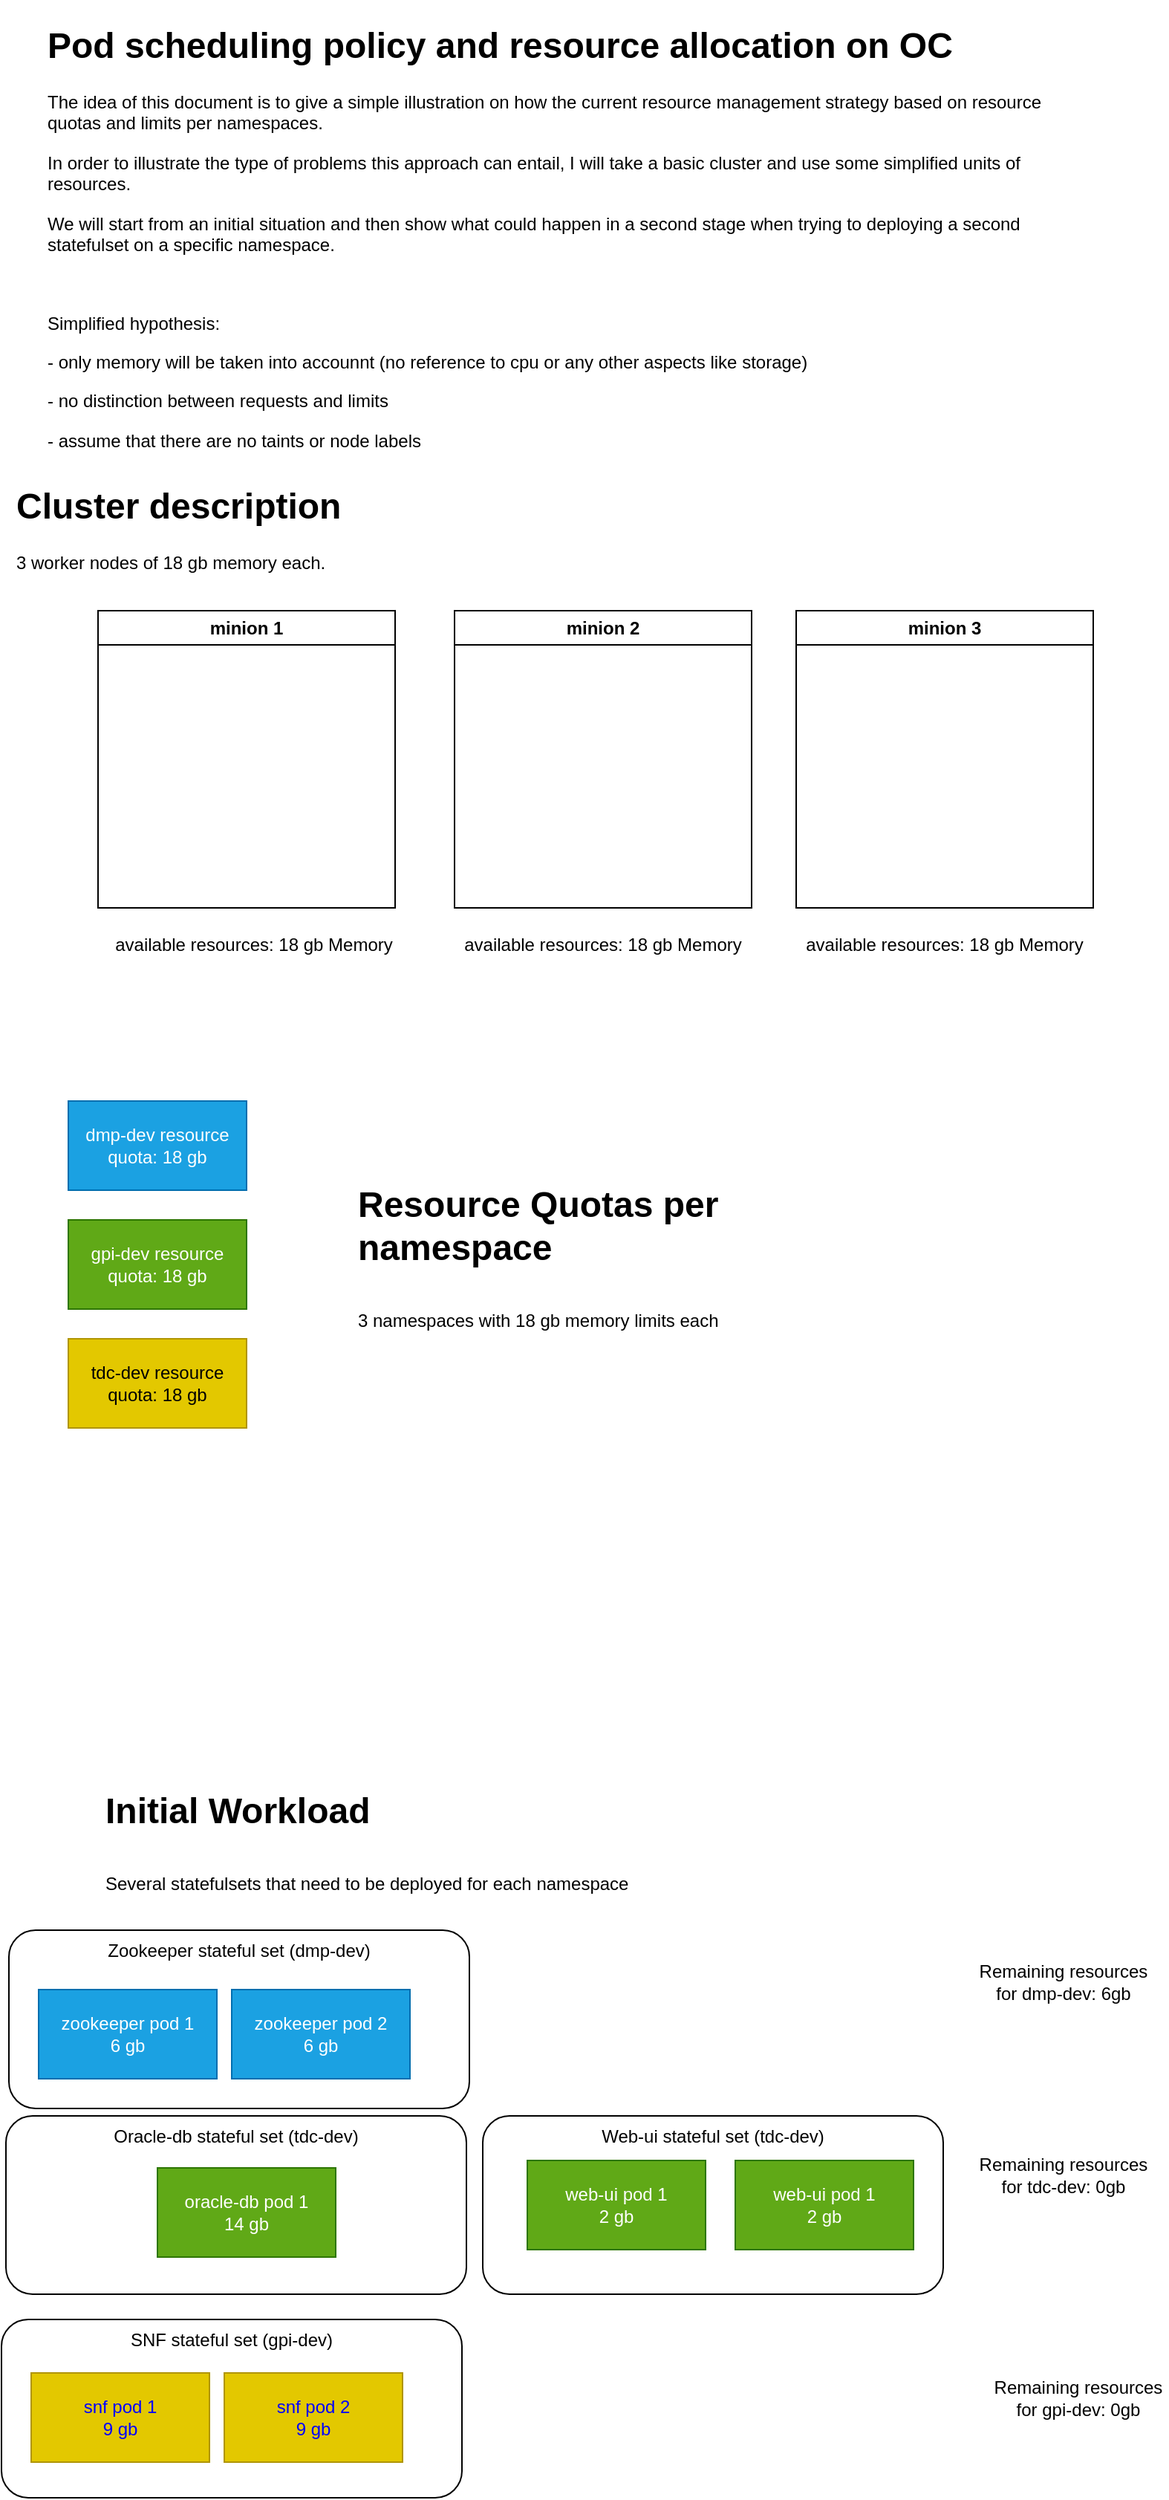 <mxfile version="21.4.0" type="github" pages="4">
  <diagram name="Page-1" id="UMGvQnXuwSlmLZYAjQJy">
    <mxGraphModel dx="1194" dy="600" grid="1" gridSize="10" guides="1" tooltips="1" connect="1" arrows="1" fold="1" page="1" pageScale="1" pageWidth="827" pageHeight="1169" math="0" shadow="0">
      <root>
        <mxCell id="0" />
        <mxCell id="1" parent="0" />
        <mxCell id="2bjBSCAmk6lOA1KvFB3E-25" value="SNF stateful set (gpi-dev)" style="rounded=1;whiteSpace=wrap;html=1;horizontal=1;verticalAlign=top;" vertex="1" parent="1">
          <mxGeometry x="25" y="1570" width="310" height="120" as="geometry" />
        </mxCell>
        <mxCell id="2bjBSCAmk6lOA1KvFB3E-23" value="Web-ui stateful set (tdc-dev)" style="rounded=1;whiteSpace=wrap;html=1;horizontal=1;verticalAlign=top;" vertex="1" parent="1">
          <mxGeometry x="349" y="1433" width="310" height="120" as="geometry" />
        </mxCell>
        <mxCell id="2bjBSCAmk6lOA1KvFB3E-22" value="Oracle-db stateful set (tdc-dev)" style="rounded=1;whiteSpace=wrap;html=1;horizontal=1;verticalAlign=top;" vertex="1" parent="1">
          <mxGeometry x="28" y="1433" width="310" height="120" as="geometry" />
        </mxCell>
        <mxCell id="2bjBSCAmk6lOA1KvFB3E-21" value="Zookeeper stateful set (dmp-dev)" style="rounded=1;whiteSpace=wrap;html=1;horizontal=1;verticalAlign=top;" vertex="1" parent="1">
          <mxGeometry x="30" y="1308" width="310" height="120" as="geometry" />
        </mxCell>
        <mxCell id="2bjBSCAmk6lOA1KvFB3E-1" value="&lt;h1&gt;Pod scheduling policy and resource allocation on OC&lt;/h1&gt;&lt;p&gt;The idea of this document is to give a simple illustration on how the current resource management strategy based on resource quotas and limits per namespaces.&lt;/p&gt;&lt;p&gt;In order to illustrate the type of problems this approach can entail, I will take a basic cluster and use some simplified units of resources.&amp;nbsp;&lt;/p&gt;&lt;p&gt;We will start from an initial situation and then show what could happen in a second stage when trying to deploying a second statefulset on a specific namespace.&lt;/p&gt;&lt;p&gt;&lt;br&gt;&lt;/p&gt;&lt;p&gt;Simplified hypothesis:&lt;/p&gt;&lt;p&gt;- only memory will be taken into accounnt (no reference to cpu or any other aspects like storage)&lt;/p&gt;&lt;p&gt;- no distinction between requests and limits&lt;/p&gt;&lt;p&gt;- assume that there are no taints or node labels&lt;/p&gt;" style="text;html=1;strokeColor=none;fillColor=none;spacing=5;spacingTop=-20;whiteSpace=wrap;overflow=hidden;rounded=0;labelBorderColor=#FFFFFF;" vertex="1" parent="1">
          <mxGeometry x="50" y="19" width="690" height="330" as="geometry" />
        </mxCell>
        <mxCell id="2bjBSCAmk6lOA1KvFB3E-3" value="minion 1" style="swimlane;whiteSpace=wrap;html=1;" vertex="1" parent="1">
          <mxGeometry x="90" y="420" width="200" height="200" as="geometry" />
        </mxCell>
        <mxCell id="2bjBSCAmk6lOA1KvFB3E-4" value="minion 2" style="swimlane;whiteSpace=wrap;html=1;" vertex="1" parent="1">
          <mxGeometry x="330" y="420" width="200" height="200" as="geometry" />
        </mxCell>
        <mxCell id="2bjBSCAmk6lOA1KvFB3E-5" value="minion 3" style="swimlane;whiteSpace=wrap;html=1;" vertex="1" parent="1">
          <mxGeometry x="560" y="420" width="200" height="200" as="geometry" />
        </mxCell>
        <mxCell id="2bjBSCAmk6lOA1KvFB3E-6" value="available resources: 18 gb Memory" style="text;html=1;strokeColor=none;fillColor=none;align=center;verticalAlign=middle;whiteSpace=wrap;rounded=0;" vertex="1" parent="1">
          <mxGeometry x="90" y="630" width="210" height="30" as="geometry" />
        </mxCell>
        <mxCell id="2bjBSCAmk6lOA1KvFB3E-7" value="available resources: 18 gb Memory" style="text;html=1;strokeColor=none;fillColor=none;align=center;verticalAlign=middle;whiteSpace=wrap;rounded=0;" vertex="1" parent="1">
          <mxGeometry x="325" y="630" width="210" height="30" as="geometry" />
        </mxCell>
        <mxCell id="2bjBSCAmk6lOA1KvFB3E-8" value="available resources: 18 gb Memory" style="text;html=1;strokeColor=none;fillColor=none;align=center;verticalAlign=middle;whiteSpace=wrap;rounded=0;" vertex="1" parent="1">
          <mxGeometry x="555" y="630" width="210" height="30" as="geometry" />
        </mxCell>
        <mxCell id="2bjBSCAmk6lOA1KvFB3E-9" value="dmp-dev resource quota: 18 gb" style="rounded=0;whiteSpace=wrap;html=1;fillColor=#1ba1e2;fontColor=#ffffff;strokeColor=#006EAF;" vertex="1" parent="1">
          <mxGeometry x="70" y="750" width="120" height="60" as="geometry" />
        </mxCell>
        <mxCell id="2bjBSCAmk6lOA1KvFB3E-10" value="gpi-dev resource quota: 18 gb" style="rounded=0;whiteSpace=wrap;html=1;fillColor=#60a917;fontColor=#ffffff;strokeColor=#2D7600;" vertex="1" parent="1">
          <mxGeometry x="70" y="830" width="120" height="60" as="geometry" />
        </mxCell>
        <mxCell id="2bjBSCAmk6lOA1KvFB3E-11" value="tdc-dev resource quota: 18 gb" style="rounded=0;whiteSpace=wrap;html=1;fillColor=#e3c800;fontColor=#000000;strokeColor=#B09500;" vertex="1" parent="1">
          <mxGeometry x="70" y="910" width="120" height="60" as="geometry" />
        </mxCell>
        <mxCell id="2bjBSCAmk6lOA1KvFB3E-12" value="zookeeper pod 1&lt;br&gt;6 gb" style="rounded=0;whiteSpace=wrap;html=1;fillColor=#1ba1e2;fontColor=#FFFFFF;strokeColor=#006EAF;" vertex="1" parent="1">
          <mxGeometry x="50" y="1348" width="120" height="60" as="geometry" />
        </mxCell>
        <mxCell id="2bjBSCAmk6lOA1KvFB3E-13" value="zookeeper pod 2&lt;br&gt;6 gb" style="rounded=0;whiteSpace=wrap;html=1;fillColor=#1ba1e2;fontColor=#FFFFFF;strokeColor=#006EAF;" vertex="1" parent="1">
          <mxGeometry x="180" y="1348" width="120" height="60" as="geometry" />
        </mxCell>
        <mxCell id="2bjBSCAmk6lOA1KvFB3E-14" value="snf pod 1&lt;br&gt;9 gb" style="rounded=0;whiteSpace=wrap;html=1;fillColor=#e3c800;fontColor=#0000FF;strokeColor=#B09500;" vertex="1" parent="1">
          <mxGeometry x="45" y="1606" width="120" height="60" as="geometry" />
        </mxCell>
        <mxCell id="2bjBSCAmk6lOA1KvFB3E-15" value="snf pod 2&lt;br&gt;9 gb" style="rounded=0;whiteSpace=wrap;html=1;fillColor=#e3c800;fontColor=#0000FF;strokeColor=#B09500;" vertex="1" parent="1">
          <mxGeometry x="175" y="1606" width="120" height="60" as="geometry" />
        </mxCell>
        <mxCell id="2bjBSCAmk6lOA1KvFB3E-16" value="oracle-db pod 1&lt;br&gt;14 gb" style="rounded=0;whiteSpace=wrap;html=1;fillColor=#60a917;fontColor=#FFFFFF;strokeColor=#2D7600;" vertex="1" parent="1">
          <mxGeometry x="130" y="1468" width="120" height="60" as="geometry" />
        </mxCell>
        <mxCell id="2bjBSCAmk6lOA1KvFB3E-17" value="web-ui pod 1&lt;br&gt;2 gb" style="rounded=0;whiteSpace=wrap;html=1;fillColor=#60a917;fontColor=#FFFFFF;strokeColor=#2D7600;" vertex="1" parent="1">
          <mxGeometry x="379" y="1463" width="120" height="60" as="geometry" />
        </mxCell>
        <mxCell id="2bjBSCAmk6lOA1KvFB3E-18" value="&lt;h1&gt;Cluster description&lt;/h1&gt;&lt;p&gt;3 worker nodes of 18 gb memory each.&lt;/p&gt;" style="text;html=1;strokeColor=none;fillColor=none;spacing=5;spacingTop=-20;whiteSpace=wrap;overflow=hidden;rounded=0;" vertex="1" parent="1">
          <mxGeometry x="30" y="330" width="280" height="120" as="geometry" />
        </mxCell>
        <mxCell id="2bjBSCAmk6lOA1KvFB3E-19" value="&lt;h1&gt;&lt;span style=&quot;background-color: initial;&quot;&gt;Resource Quotas per namespace&lt;/span&gt;&lt;/h1&gt;&lt;h1&gt;&lt;span style=&quot;background-color: initial; font-size: 12px; font-weight: normal;&quot;&gt;3 namespaces with 18 gb memory limits each&lt;/span&gt;&lt;br&gt;&lt;/h1&gt;" style="text;html=1;strokeColor=none;fillColor=none;spacing=5;spacingTop=-20;whiteSpace=wrap;overflow=hidden;rounded=0;" vertex="1" parent="1">
          <mxGeometry x="260" y="800" width="360" height="120" as="geometry" />
        </mxCell>
        <mxCell id="2bjBSCAmk6lOA1KvFB3E-20" value="&lt;h1&gt;&lt;span style=&quot;background-color: initial;&quot;&gt;Initial Workload&lt;/span&gt;&lt;/h1&gt;&lt;h1&gt;&lt;span style=&quot;background-color: initial; font-size: 12px; font-weight: normal;&quot;&gt;Several statefulsets that need to be deployed for each namespace&lt;/span&gt;&lt;br&gt;&lt;/h1&gt;" style="text;html=1;strokeColor=none;fillColor=none;spacing=5;spacingTop=-20;whiteSpace=wrap;overflow=hidden;rounded=0;" vertex="1" parent="1">
          <mxGeometry x="90" y="1208" width="630" height="90" as="geometry" />
        </mxCell>
        <mxCell id="2bjBSCAmk6lOA1KvFB3E-24" value="web-ui pod 1&lt;br&gt;2 gb" style="rounded=0;whiteSpace=wrap;html=1;fillColor=#60a917;fontColor=#FFFFFF;strokeColor=#2D7600;" vertex="1" parent="1">
          <mxGeometry x="519" y="1463" width="120" height="60" as="geometry" />
        </mxCell>
        <mxCell id="2bjBSCAmk6lOA1KvFB3E-26" value="Remaining resources for dmp-dev: 6gb" style="text;html=1;strokeColor=none;fillColor=none;align=center;verticalAlign=middle;whiteSpace=wrap;rounded=0;" vertex="1" parent="1">
          <mxGeometry x="680" y="1318" width="120" height="50" as="geometry" />
        </mxCell>
        <mxCell id="2bjBSCAmk6lOA1KvFB3E-27" value="Remaining resources for tdc-dev: 0gb" style="text;html=1;strokeColor=none;fillColor=none;align=center;verticalAlign=middle;whiteSpace=wrap;rounded=0;" vertex="1" parent="1">
          <mxGeometry x="680" y="1448" width="120" height="50" as="geometry" />
        </mxCell>
        <mxCell id="2bjBSCAmk6lOA1KvFB3E-28" value="Remaining resources for gpi-dev: 0gb" style="text;html=1;strokeColor=none;fillColor=none;align=center;verticalAlign=middle;whiteSpace=wrap;rounded=0;" vertex="1" parent="1">
          <mxGeometry x="690" y="1598" width="120" height="50" as="geometry" />
        </mxCell>
      </root>
    </mxGraphModel>
  </diagram>
  <diagram name="initial schedule" id="QBkgk3wF0dbjWLkcX3Zr">
    <mxGraphModel dx="1194" dy="600" grid="1" gridSize="10" guides="1" tooltips="1" connect="1" arrows="1" fold="1" page="1" pageScale="1" pageWidth="827" pageHeight="1169" math="0" shadow="0">
      <root>
        <mxCell id="Xo1ADalxKKwnbj4WrBWZ-0" />
        <mxCell id="Xo1ADalxKKwnbj4WrBWZ-1" parent="Xo1ADalxKKwnbj4WrBWZ-0" />
        <mxCell id="Xo1ADalxKKwnbj4WrBWZ-2" value="SNF stateful set (gpi-dev)" style="rounded=1;whiteSpace=wrap;html=1;horizontal=1;verticalAlign=top;" vertex="1" parent="Xo1ADalxKKwnbj4WrBWZ-1">
          <mxGeometry x="1070" y="575" width="310" height="120" as="geometry" />
        </mxCell>
        <mxCell id="Xo1ADalxKKwnbj4WrBWZ-3" value="Web-ui stateful set (tdc-dev)" style="rounded=1;whiteSpace=wrap;html=1;horizontal=1;verticalAlign=top;" vertex="1" parent="Xo1ADalxKKwnbj4WrBWZ-1">
          <mxGeometry x="681" y="570" width="310" height="120" as="geometry" />
        </mxCell>
        <mxCell id="Xo1ADalxKKwnbj4WrBWZ-4" value="Oracle-db stateful set (tdc-dev)" style="rounded=1;whiteSpace=wrap;html=1;horizontal=1;verticalAlign=top;" vertex="1" parent="Xo1ADalxKKwnbj4WrBWZ-1">
          <mxGeometry x="360" y="570" width="310" height="120" as="geometry" />
        </mxCell>
        <mxCell id="Xo1ADalxKKwnbj4WrBWZ-5" value="Zookeeper stateful set (dmp-dev)" style="rounded=1;whiteSpace=wrap;html=1;horizontal=1;verticalAlign=top;" vertex="1" parent="Xo1ADalxKKwnbj4WrBWZ-1">
          <mxGeometry x="25" y="570" width="310" height="120" as="geometry" />
        </mxCell>
        <mxCell id="Xo1ADalxKKwnbj4WrBWZ-16" value="zookeeper pod 1&lt;br&gt;6 gb" style="rounded=0;whiteSpace=wrap;html=1;fillColor=#1ba1e2;fontColor=#FFFFFF;strokeColor=#006EAF;" vertex="1" parent="Xo1ADalxKKwnbj4WrBWZ-1">
          <mxGeometry x="45" y="610" width="120" height="60" as="geometry" />
        </mxCell>
        <mxCell id="Xo1ADalxKKwnbj4WrBWZ-17" value="zookeeper pod 2&lt;br&gt;6 gb" style="rounded=0;whiteSpace=wrap;html=1;fillColor=#1ba1e2;fontColor=#FFFFFF;strokeColor=#006EAF;" vertex="1" parent="Xo1ADalxKKwnbj4WrBWZ-1">
          <mxGeometry x="175" y="610" width="120" height="60" as="geometry" />
        </mxCell>
        <mxCell id="Xo1ADalxKKwnbj4WrBWZ-18" value="snf pod 1&lt;br&gt;9 gb" style="rounded=0;whiteSpace=wrap;html=1;fillColor=#e3c800;fontColor=#0000FF;strokeColor=#B09500;" vertex="1" parent="Xo1ADalxKKwnbj4WrBWZ-1">
          <mxGeometry x="1090" y="611" width="120" height="60" as="geometry" />
        </mxCell>
        <mxCell id="Xo1ADalxKKwnbj4WrBWZ-19" value="snf pod 2&lt;br&gt;9 gb" style="rounded=0;whiteSpace=wrap;html=1;fillColor=#e3c800;fontColor=#0000FF;strokeColor=#B09500;" vertex="1" parent="Xo1ADalxKKwnbj4WrBWZ-1">
          <mxGeometry x="1220" y="611" width="120" height="60" as="geometry" />
        </mxCell>
        <mxCell id="Xo1ADalxKKwnbj4WrBWZ-20" value="oracle-db pod 1&lt;br&gt;14 gb" style="rounded=0;whiteSpace=wrap;html=1;fillColor=#60a917;fontColor=#FFFFFF;strokeColor=#2D7600;" vertex="1" parent="Xo1ADalxKKwnbj4WrBWZ-1">
          <mxGeometry x="462" y="605" width="120" height="60" as="geometry" />
        </mxCell>
        <mxCell id="Xo1ADalxKKwnbj4WrBWZ-21" value="web-ui pod 1&lt;br&gt;2 gb" style="rounded=0;whiteSpace=wrap;html=1;fillColor=#60a917;fontColor=#FFFFFF;strokeColor=#2D7600;" vertex="1" parent="Xo1ADalxKKwnbj4WrBWZ-1">
          <mxGeometry x="711" y="600" width="120" height="60" as="geometry" />
        </mxCell>
        <mxCell id="Xo1ADalxKKwnbj4WrBWZ-24" value="&lt;h1&gt;&lt;span style=&quot;background-color: initial;&quot;&gt;Initial Scheduling&lt;/span&gt;&lt;/h1&gt;&lt;h1&gt;&lt;br&gt;&lt;/h1&gt;" style="text;html=1;strokeColor=none;fillColor=none;spacing=5;spacingTop=-20;whiteSpace=wrap;overflow=hidden;rounded=0;" vertex="1" parent="Xo1ADalxKKwnbj4WrBWZ-1">
          <mxGeometry x="67.5" y="310" width="630" height="90" as="geometry" />
        </mxCell>
        <mxCell id="Xo1ADalxKKwnbj4WrBWZ-25" value="web-ui pod 1&lt;br&gt;2 gb" style="rounded=0;whiteSpace=wrap;html=1;fillColor=#60a917;fontColor=#FFFFFF;strokeColor=#2D7600;" vertex="1" parent="Xo1ADalxKKwnbj4WrBWZ-1">
          <mxGeometry x="851" y="600" width="120" height="60" as="geometry" />
        </mxCell>
        <mxCell id="Xo1ADalxKKwnbj4WrBWZ-26" value="Remaining resources for dmp-dev: 6gb" style="text;html=1;strokeColor=none;fillColor=none;align=center;verticalAlign=middle;whiteSpace=wrap;rounded=0;" vertex="1" parent="Xo1ADalxKKwnbj4WrBWZ-1">
          <mxGeometry x="140" y="500" width="120" height="50" as="geometry" />
        </mxCell>
        <mxCell id="Xo1ADalxKKwnbj4WrBWZ-27" value="Remaining resources for tdc-dev: 0gb" style="text;html=1;strokeColor=none;fillColor=none;align=center;verticalAlign=middle;whiteSpace=wrap;rounded=0;" vertex="1" parent="Xo1ADalxKKwnbj4WrBWZ-1">
          <mxGeometry x="470" y="500" width="120" height="50" as="geometry" />
        </mxCell>
        <mxCell id="Xo1ADalxKKwnbj4WrBWZ-28" value="Remaining resources for gpi-dev: 0gb" style="text;html=1;strokeColor=none;fillColor=none;align=center;verticalAlign=middle;whiteSpace=wrap;rounded=0;" vertex="1" parent="Xo1ADalxKKwnbj4WrBWZ-1">
          <mxGeometry x="1121" y="510" width="120" height="50" as="geometry" />
        </mxCell>
        <mxCell id="Xo1ADalxKKwnbj4WrBWZ-29" value="minion 1" style="swimlane;whiteSpace=wrap;html=1;" vertex="1" parent="Xo1ADalxKKwnbj4WrBWZ-1">
          <mxGeometry x="230" y="750" width="200" height="260" as="geometry" />
        </mxCell>
        <mxCell id="I9qRb9ve18TCpbmSmMh5-0" value="oracle-db pod 1&lt;br&gt;14 gb" style="rounded=0;whiteSpace=wrap;html=1;fillColor=#60a917;fontColor=#FFFFFF;strokeColor=#2D7600;" vertex="1" parent="Xo1ADalxKKwnbj4WrBWZ-29">
          <mxGeometry x="20" y="40" width="120" height="60" as="geometry" />
        </mxCell>
        <mxCell id="Xo1ADalxKKwnbj4WrBWZ-30" value="minion 2" style="swimlane;whiteSpace=wrap;html=1;" vertex="1" parent="Xo1ADalxKKwnbj4WrBWZ-1">
          <mxGeometry x="470" y="750" width="200" height="260" as="geometry" />
        </mxCell>
        <mxCell id="I9qRb9ve18TCpbmSmMh5-1" value="zookeeper pod 1&lt;br&gt;6 gb" style="rounded=0;whiteSpace=wrap;html=1;fillColor=#1ba1e2;fontColor=#FFFFFF;strokeColor=#006EAF;" vertex="1" parent="Xo1ADalxKKwnbj4WrBWZ-30">
          <mxGeometry x="30" y="40" width="120" height="60" as="geometry" />
        </mxCell>
        <mxCell id="I9qRb9ve18TCpbmSmMh5-2" value="web-ui pod 1&lt;br&gt;2 gb" style="rounded=0;whiteSpace=wrap;html=1;fillColor=#60a917;fontColor=#FFFFFF;strokeColor=#2D7600;" vertex="1" parent="Xo1ADalxKKwnbj4WrBWZ-30">
          <mxGeometry x="30" y="110" width="120" height="60" as="geometry" />
        </mxCell>
        <mxCell id="I9qRb9ve18TCpbmSmMh5-3" value="snf pod 1&lt;br&gt;9 gb" style="rounded=0;whiteSpace=wrap;html=1;fillColor=#e3c800;fontColor=#0000FF;strokeColor=#B09500;" vertex="1" parent="Xo1ADalxKKwnbj4WrBWZ-30">
          <mxGeometry x="30" y="180" width="120" height="60" as="geometry" />
        </mxCell>
        <mxCell id="Xo1ADalxKKwnbj4WrBWZ-32" value="available resources: &lt;font color=&quot;#cc0000&quot;&gt;4 gb&lt;/font&gt; Memory" style="text;html=1;strokeColor=none;fillColor=none;align=center;verticalAlign=middle;whiteSpace=wrap;rounded=0;fontStyle=1" vertex="1" parent="Xo1ADalxKKwnbj4WrBWZ-1">
          <mxGeometry x="230" y="1017" width="210" height="30" as="geometry" />
        </mxCell>
        <mxCell id="I9qRb9ve18TCpbmSmMh5-4" value="minion 3" style="swimlane;whiteSpace=wrap;html=1;" vertex="1" parent="Xo1ADalxKKwnbj4WrBWZ-1">
          <mxGeometry x="710" y="750" width="200" height="260" as="geometry" />
        </mxCell>
        <mxCell id="I9qRb9ve18TCpbmSmMh5-5" value="zookeeper pod 1&lt;br&gt;6 gb" style="rounded=0;whiteSpace=wrap;html=1;fillColor=#1ba1e2;fontColor=#FFFFFF;strokeColor=#006EAF;" vertex="1" parent="I9qRb9ve18TCpbmSmMh5-4">
          <mxGeometry x="30" y="40" width="120" height="60" as="geometry" />
        </mxCell>
        <mxCell id="I9qRb9ve18TCpbmSmMh5-6" value="web-ui pod 1&lt;br&gt;2 gb" style="rounded=0;whiteSpace=wrap;html=1;fillColor=#60a917;fontColor=#FFFFFF;strokeColor=#2D7600;" vertex="1" parent="I9qRb9ve18TCpbmSmMh5-4">
          <mxGeometry x="30" y="110" width="120" height="60" as="geometry" />
        </mxCell>
        <mxCell id="I9qRb9ve18TCpbmSmMh5-7" value="snf pod 1&lt;br&gt;9 gb" style="rounded=0;whiteSpace=wrap;html=1;fillColor=#e3c800;fontColor=#0000FF;strokeColor=#B09500;" vertex="1" parent="I9qRb9ve18TCpbmSmMh5-4">
          <mxGeometry x="30" y="180" width="120" height="60" as="geometry" />
        </mxCell>
        <mxCell id="I9qRb9ve18TCpbmSmMh5-8" value="available resources: &lt;font color=&quot;#cc0000&quot;&gt;&amp;nbsp;1 gb&lt;/font&gt; Memory" style="text;html=1;strokeColor=none;fillColor=none;align=center;verticalAlign=middle;whiteSpace=wrap;rounded=0;fontStyle=1" vertex="1" parent="Xo1ADalxKKwnbj4WrBWZ-1">
          <mxGeometry x="465" y="1017" width="210" height="30" as="geometry" />
        </mxCell>
        <mxCell id="I9qRb9ve18TCpbmSmMh5-9" value="available resources: &lt;font color=&quot;#cc0000&quot;&gt;&amp;nbsp;1 gb&lt;/font&gt; Memory" style="text;html=1;strokeColor=none;fillColor=none;align=center;verticalAlign=middle;whiteSpace=wrap;rounded=0;fontStyle=1" vertex="1" parent="Xo1ADalxKKwnbj4WrBWZ-1">
          <mxGeometry x="710" y="1017" width="210" height="30" as="geometry" />
        </mxCell>
        <mxCell id="I9qRb9ve18TCpbmSmMh5-10" value="&lt;h1&gt;All pods successfully scheduled&lt;/h1&gt;&lt;p&gt;Total resources available on the cluster &lt;span style=&quot;white-space: pre;&quot;&gt;&#x9;&lt;/span&gt;&lt;span style=&quot;white-space: pre;&quot;&gt;&#x9;&lt;/span&gt;&lt;span style=&quot;white-space: pre;&quot;&gt;&#x9;&lt;/span&gt;&lt;span style=&quot;white-space: pre;&quot;&gt;&#x9;&lt;/span&gt;&lt;span style=&quot;white-space: pre;&quot;&gt;&#x9;&lt;span style=&quot;white-space: pre;&quot;&gt;&#x9;&lt;/span&gt;&lt;span style=&quot;white-space: pre;&quot;&gt;&#x9;&lt;/span&gt;&lt;/span&gt;= 6 gb&lt;/p&gt;&lt;p&gt;Resources yet to be consumed (according to dmp-dev ns quota) &lt;span style=&quot;white-space: pre;&quot;&gt;&#x9;&lt;/span&gt;&lt;span style=&quot;white-space: pre;&quot;&gt;&#x9;&lt;/span&gt;= 6 gb&lt;/p&gt;" style="text;html=1;strokeColor=none;fillColor=none;spacing=5;spacingTop=-20;whiteSpace=wrap;overflow=hidden;rounded=0;" vertex="1" parent="Xo1ADalxKKwnbj4WrBWZ-1">
          <mxGeometry x="1020" y="780" width="450" height="120" as="geometry" />
        </mxCell>
      </root>
    </mxGraphModel>
  </diagram>
  <diagram name="second schedule" id="BZetWzehoBXg1WPGxxKT">
    <mxGraphModel dx="1566" dy="470" grid="1" gridSize="10" guides="1" tooltips="1" connect="1" arrows="1" fold="1" page="1" pageScale="1" pageWidth="827" pageHeight="1169" math="0" shadow="0">
      <root>
        <mxCell id="MuWz_lc6We9hwkcbsWsm-0" />
        <mxCell id="MuWz_lc6We9hwkcbsWsm-1" parent="MuWz_lc6We9hwkcbsWsm-0" />
        <mxCell id="MuWz_lc6We9hwkcbsWsm-2" value="SNF stateful set (gpi-dev)" style="rounded=1;whiteSpace=wrap;html=1;horizontal=1;verticalAlign=top;" parent="MuWz_lc6We9hwkcbsWsm-1" vertex="1">
          <mxGeometry x="1070" y="575" width="310" height="120" as="geometry" />
        </mxCell>
        <mxCell id="MuWz_lc6We9hwkcbsWsm-3" value="Web-ui stateful set (tdc-dev)" style="rounded=1;whiteSpace=wrap;html=1;horizontal=1;verticalAlign=top;" parent="MuWz_lc6We9hwkcbsWsm-1" vertex="1">
          <mxGeometry x="681" y="570" width="310" height="120" as="geometry" />
        </mxCell>
        <mxCell id="MuWz_lc6We9hwkcbsWsm-4" value="Oracle-db stateful set (tdc-dev)" style="rounded=1;whiteSpace=wrap;html=1;horizontal=1;verticalAlign=top;" parent="MuWz_lc6We9hwkcbsWsm-1" vertex="1">
          <mxGeometry x="360" y="570" width="310" height="120" as="geometry" />
        </mxCell>
        <mxCell id="MuWz_lc6We9hwkcbsWsm-5" value="Zookeeper stateful set (dmp-dev)" style="rounded=1;whiteSpace=wrap;html=1;horizontal=1;verticalAlign=top;" parent="MuWz_lc6We9hwkcbsWsm-1" vertex="1">
          <mxGeometry x="25" y="570" width="310" height="120" as="geometry" />
        </mxCell>
        <mxCell id="MuWz_lc6We9hwkcbsWsm-6" value="zookeeper pod 1&lt;br&gt;6 gb" style="rounded=0;whiteSpace=wrap;html=1;fillColor=#1ba1e2;fontColor=#FFFFFF;strokeColor=#006EAF;" parent="MuWz_lc6We9hwkcbsWsm-1" vertex="1">
          <mxGeometry x="45" y="610" width="120" height="60" as="geometry" />
        </mxCell>
        <mxCell id="MuWz_lc6We9hwkcbsWsm-7" value="zookeeper pod 2&lt;br&gt;6 gb" style="rounded=0;whiteSpace=wrap;html=1;fillColor=#1ba1e2;fontColor=#FFFFFF;strokeColor=#006EAF;" parent="MuWz_lc6We9hwkcbsWsm-1" vertex="1">
          <mxGeometry x="175" y="610" width="120" height="60" as="geometry" />
        </mxCell>
        <mxCell id="MuWz_lc6We9hwkcbsWsm-8" value="snf pod 1&lt;br&gt;9 gb" style="rounded=0;whiteSpace=wrap;html=1;fillColor=#e3c800;fontColor=#0000FF;strokeColor=#B09500;" parent="MuWz_lc6We9hwkcbsWsm-1" vertex="1">
          <mxGeometry x="1090" y="611" width="120" height="60" as="geometry" />
        </mxCell>
        <mxCell id="MuWz_lc6We9hwkcbsWsm-9" value="snf pod 2&lt;br&gt;9 gb" style="rounded=0;whiteSpace=wrap;html=1;fillColor=#e3c800;fontColor=#0000FF;strokeColor=#B09500;" parent="MuWz_lc6We9hwkcbsWsm-1" vertex="1">
          <mxGeometry x="1220" y="611" width="120" height="60" as="geometry" />
        </mxCell>
        <mxCell id="MuWz_lc6We9hwkcbsWsm-10" value="oracle-db pod 1&lt;br&gt;14 gb" style="rounded=0;whiteSpace=wrap;html=1;fillColor=#60a917;fontColor=#FFFFFF;strokeColor=#2D7600;" parent="MuWz_lc6We9hwkcbsWsm-1" vertex="1">
          <mxGeometry x="462" y="605" width="120" height="60" as="geometry" />
        </mxCell>
        <mxCell id="MuWz_lc6We9hwkcbsWsm-11" value="web-ui pod 1&lt;br&gt;2 gb" style="rounded=0;whiteSpace=wrap;html=1;fillColor=#60a917;fontColor=#FFFFFF;strokeColor=#2D7600;" parent="MuWz_lc6We9hwkcbsWsm-1" vertex="1">
          <mxGeometry x="711" y="600" width="120" height="60" as="geometry" />
        </mxCell>
        <mxCell id="MuWz_lc6We9hwkcbsWsm-12" value="&lt;h1&gt;Second schedule&lt;/h1&gt;&lt;div&gt;&lt;p&gt;After the initial scheduling we saw that the namespace dmp-dev resources quota&#39;s showed that 6 gb were still available. In parallel, the total resources still available on the 3 worker nodes was also equl to 6 gb&lt;/p&gt;&lt;p&gt;Total resources available on the cluster&amp;nbsp;&lt;span style=&quot;white-space: pre;&quot;&gt;&amp;nbsp;&amp;nbsp;&amp;nbsp;&amp;nbsp;&lt;/span&gt;&lt;span style=&quot;&quot;&gt;&lt;span style=&quot;white-space: pre;&quot;&gt;&amp;nbsp;&amp;nbsp;&amp;nbsp;&amp;nbsp;&lt;/span&gt;&lt;/span&gt;&lt;span style=&quot;&quot;&gt;&lt;span style=&quot;white-space: pre;&quot;&gt;&amp;nbsp;&amp;nbsp;&amp;nbsp;&amp;nbsp;&lt;/span&gt;&lt;/span&gt;&lt;span style=&quot;&quot;&gt;&lt;span style=&quot;white-space: pre;&quot;&gt;&amp;nbsp;&amp;nbsp;&amp;nbsp;&amp;nbsp;&lt;/span&gt;&lt;/span&gt;&lt;span style=&quot;&quot;&gt;&lt;span style=&quot;white-space: pre;&quot;&gt;&amp;nbsp;&amp;nbsp;&amp;nbsp;&amp;nbsp;&lt;/span&gt;&lt;span style=&quot;&quot;&gt;&lt;span style=&quot;white-space: pre;&quot;&gt;&amp;nbsp;&amp;nbsp;&amp;nbsp;&amp;nbsp;&lt;/span&gt;&lt;/span&gt;&lt;span style=&quot;&quot;&gt;&lt;span style=&quot;white-space: pre;&quot;&gt;&amp;nbsp;&amp;nbsp;&amp;nbsp;&amp;nbsp;&lt;span style=&quot;white-space: pre;&quot;&gt;&#x9;&lt;/span&gt;&lt;span style=&quot;white-space: pre;&quot;&gt;&#x9;&lt;/span&gt;&lt;span style=&quot;white-space: pre;&quot;&gt;&#x9;&lt;/span&gt;&lt;/span&gt;&lt;/span&gt;&lt;/span&gt;= 6 gb&lt;/p&gt;&lt;p&gt;Resources yet to be consumed (according to dmp-dev ns quota)&amp;nbsp;&lt;span style=&quot;&quot;&gt;&lt;span style=&quot;white-space: pre;&quot;&gt;&amp;nbsp;&amp;nbsp;&amp;nbsp;&amp;nbsp;&lt;/span&gt;&lt;/span&gt;&lt;span style=&quot;&quot;&gt;&lt;span style=&quot;white-space: pre;&quot;&gt;&amp;nbsp;&amp;nbsp;&amp;nbsp;&amp;nbsp;&lt;/span&gt;&lt;/span&gt;= 6 gb&lt;/p&gt;&lt;p&gt;Now imagine we want to deploy a statefulset of 2 kafka brokers, each pod requesting 3 gb memory.&lt;/p&gt;&lt;/div&gt;" style="text;html=1;strokeColor=none;fillColor=none;spacing=5;spacingTop=-20;whiteSpace=wrap;overflow=hidden;rounded=0;" parent="MuWz_lc6We9hwkcbsWsm-1" vertex="1">
          <mxGeometry x="77.5" y="160" width="632.5" height="169" as="geometry" />
        </mxCell>
        <mxCell id="MuWz_lc6We9hwkcbsWsm-13" value="web-ui pod 1&lt;br&gt;2 gb" style="rounded=0;whiteSpace=wrap;html=1;fillColor=#60a917;fontColor=#FFFFFF;strokeColor=#2D7600;" parent="MuWz_lc6We9hwkcbsWsm-1" vertex="1">
          <mxGeometry x="851" y="600" width="120" height="60" as="geometry" />
        </mxCell>
        <mxCell id="MuWz_lc6We9hwkcbsWsm-14" value="Remaining resources for dmp-dev: ?gb" style="text;html=1;strokeColor=none;fillColor=none;align=center;verticalAlign=middle;whiteSpace=wrap;rounded=0;" parent="MuWz_lc6We9hwkcbsWsm-1" vertex="1">
          <mxGeometry x="-42.5" y="500" width="120" height="50" as="geometry" />
        </mxCell>
        <mxCell id="MuWz_lc6We9hwkcbsWsm-15" value="Remaining resources for tdc-dev: 0gb" style="text;html=1;strokeColor=none;fillColor=none;align=center;verticalAlign=middle;whiteSpace=wrap;rounded=0;" parent="MuWz_lc6We9hwkcbsWsm-1" vertex="1">
          <mxGeometry x="470" y="500" width="120" height="50" as="geometry" />
        </mxCell>
        <mxCell id="MuWz_lc6We9hwkcbsWsm-16" value="Remaining resources for gpi-dev: 0gb" style="text;html=1;strokeColor=none;fillColor=none;align=center;verticalAlign=middle;whiteSpace=wrap;rounded=0;" parent="MuWz_lc6We9hwkcbsWsm-1" vertex="1">
          <mxGeometry x="1121" y="510" width="120" height="50" as="geometry" />
        </mxCell>
        <mxCell id="MuWz_lc6We9hwkcbsWsm-17" value="minion 1" style="swimlane;whiteSpace=wrap;html=1;" parent="MuWz_lc6We9hwkcbsWsm-1" vertex="1">
          <mxGeometry x="230" y="750" width="200" height="260" as="geometry" />
        </mxCell>
        <mxCell id="MuWz_lc6We9hwkcbsWsm-18" value="oracle-db pod 1&lt;br&gt;14 gb" style="rounded=0;whiteSpace=wrap;html=1;fillColor=#60a917;fontColor=#FFFFFF;strokeColor=#2D7600;" parent="MuWz_lc6We9hwkcbsWsm-17" vertex="1">
          <mxGeometry x="20" y="40" width="120" height="60" as="geometry" />
        </mxCell>
        <mxCell id="V-FDsFAV4OIMDWAQpspW-3" value="kafka pod 2&lt;br&gt;3 gb" style="rounded=0;whiteSpace=wrap;html=1;fillColor=#1ba1e2;fontColor=#FFFFFF;strokeColor=#006EAF;" parent="MuWz_lc6We9hwkcbsWsm-17" vertex="1">
          <mxGeometry x="20" y="120" width="120" height="60" as="geometry" />
        </mxCell>
        <mxCell id="V-FDsFAV4OIMDWAQpspW-12" value="" style="points=[[0.145,0.145,0],[0.5,0,0],[0.855,0.145,0],[1,0.5,0],[0.855,0.855,0],[0.5,1,0],[0.145,0.855,0],[0,0.5,0]];shape=mxgraph.bpmn.event;html=1;verticalLabelPosition=bottom;labelBackgroundColor=#ffffff;verticalAlign=top;align=center;perimeter=ellipsePerimeter;outlineConnect=0;aspect=fixed;outline=eventNonint;symbol=timer;" parent="MuWz_lc6We9hwkcbsWsm-17" vertex="1">
          <mxGeometry x="-30" y="200" width="50" height="50" as="geometry" />
        </mxCell>
        <mxCell id="MuWz_lc6We9hwkcbsWsm-19" value="minion 2" style="swimlane;whiteSpace=wrap;html=1;" parent="MuWz_lc6We9hwkcbsWsm-1" vertex="1">
          <mxGeometry x="470" y="750" width="200" height="260" as="geometry" />
        </mxCell>
        <mxCell id="MuWz_lc6We9hwkcbsWsm-20" value="zookeeper pod 1&lt;br&gt;6 gb" style="rounded=0;whiteSpace=wrap;html=1;fillColor=#1ba1e2;fontColor=#FFFFFF;strokeColor=#006EAF;" parent="MuWz_lc6We9hwkcbsWsm-19" vertex="1">
          <mxGeometry x="30" y="40" width="120" height="60" as="geometry" />
        </mxCell>
        <mxCell id="MuWz_lc6We9hwkcbsWsm-21" value="web-ui pod 1&lt;br&gt;2 gb" style="rounded=0;whiteSpace=wrap;html=1;fillColor=#60a917;fontColor=#FFFFFF;strokeColor=#2D7600;" parent="MuWz_lc6We9hwkcbsWsm-19" vertex="1">
          <mxGeometry x="30" y="110" width="120" height="60" as="geometry" />
        </mxCell>
        <mxCell id="MuWz_lc6We9hwkcbsWsm-22" value="snf pod 1&lt;br&gt;9 gb" style="rounded=0;whiteSpace=wrap;html=1;fillColor=#e3c800;fontColor=#0000FF;strokeColor=#B09500;" parent="MuWz_lc6We9hwkcbsWsm-19" vertex="1">
          <mxGeometry x="30" y="180" width="120" height="60" as="geometry" />
        </mxCell>
        <mxCell id="MuWz_lc6We9hwkcbsWsm-23" value="available resources: &lt;font color=&quot;#cc0000&quot;&gt;&amp;nbsp;1 gb&lt;/font&gt; Memory" style="text;html=1;strokeColor=none;fillColor=none;align=center;verticalAlign=middle;whiteSpace=wrap;rounded=0;fontStyle=1" parent="MuWz_lc6We9hwkcbsWsm-1" vertex="1">
          <mxGeometry x="230" y="1017" width="210" height="30" as="geometry" />
        </mxCell>
        <mxCell id="MuWz_lc6We9hwkcbsWsm-24" value="minion 3" style="swimlane;whiteSpace=wrap;html=1;" parent="MuWz_lc6We9hwkcbsWsm-1" vertex="1">
          <mxGeometry x="710" y="750" width="200" height="260" as="geometry" />
        </mxCell>
        <mxCell id="MuWz_lc6We9hwkcbsWsm-25" value="zookeeper pod 1&lt;br&gt;6 gb" style="rounded=0;whiteSpace=wrap;html=1;fillColor=#1ba1e2;fontColor=#FFFFFF;strokeColor=#006EAF;" parent="MuWz_lc6We9hwkcbsWsm-24" vertex="1">
          <mxGeometry x="30" y="40" width="120" height="60" as="geometry" />
        </mxCell>
        <mxCell id="MuWz_lc6We9hwkcbsWsm-26" value="web-ui pod 1&lt;br&gt;2 gb" style="rounded=0;whiteSpace=wrap;html=1;fillColor=#60a917;fontColor=#FFFFFF;strokeColor=#2D7600;" parent="MuWz_lc6We9hwkcbsWsm-24" vertex="1">
          <mxGeometry x="30" y="110" width="120" height="60" as="geometry" />
        </mxCell>
        <mxCell id="MuWz_lc6We9hwkcbsWsm-27" value="snf pod 1&lt;br&gt;9 gb" style="rounded=0;whiteSpace=wrap;html=1;fillColor=#e3c800;fontColor=#0000FF;strokeColor=#B09500;" parent="MuWz_lc6We9hwkcbsWsm-24" vertex="1">
          <mxGeometry x="30" y="180" width="120" height="60" as="geometry" />
        </mxCell>
        <mxCell id="MuWz_lc6We9hwkcbsWsm-28" value="available resources: &lt;font color=&quot;#cc0000&quot;&gt;&amp;nbsp;1 gb&lt;/font&gt; Memory" style="text;html=1;strokeColor=none;fillColor=none;align=center;verticalAlign=middle;whiteSpace=wrap;rounded=0;fontStyle=1" parent="MuWz_lc6We9hwkcbsWsm-1" vertex="1">
          <mxGeometry x="465" y="1017" width="210" height="30" as="geometry" />
        </mxCell>
        <mxCell id="MuWz_lc6We9hwkcbsWsm-29" value="available resources: &lt;font color=&quot;#cc0000&quot;&gt;&amp;nbsp;1 gb&lt;/font&gt; Memory" style="text;html=1;strokeColor=none;fillColor=none;align=center;verticalAlign=middle;whiteSpace=wrap;rounded=0;fontStyle=1" parent="MuWz_lc6We9hwkcbsWsm-1" vertex="1">
          <mxGeometry x="710" y="1017" width="210" height="30" as="geometry" />
        </mxCell>
        <mxCell id="MuWz_lc6We9hwkcbsWsm-30" value="&lt;h1&gt;Only 1 pod successfully scheduled&lt;/h1&gt;&lt;p&gt;Total resources available on the cluster &lt;span style=&quot;white-space: pre;&quot;&gt;&#x9;&lt;/span&gt;&lt;span style=&quot;white-space: pre;&quot;&gt;&#x9;&lt;/span&gt;&lt;span style=&quot;white-space: pre;&quot;&gt;&#x9;&lt;/span&gt;&lt;span style=&quot;white-space: pre;&quot;&gt;&#x9;&lt;/span&gt;&lt;span style=&quot;white-space: pre;&quot;&gt;&#x9;&lt;span style=&quot;white-space: pre;&quot;&gt;&#x9;&lt;/span&gt;&lt;span style=&quot;white-space: pre;&quot;&gt;&#x9;&lt;/span&gt;&lt;/span&gt;= 3 gb&lt;/p&gt;&lt;p&gt;Resources yet to be consumed (according to dmp-dev ns quota) &lt;span style=&quot;white-space: pre;&quot;&gt;&#x9;&lt;/span&gt;&lt;span style=&quot;white-space: pre;&quot;&gt;&#x9;&lt;/span&gt;= 3 gb&lt;/p&gt;&lt;p&gt;While&amp;nbsp;&lt;/p&gt;&lt;p&gt;- quotas limits have not been reached for dmp-dev&amp;nbsp;&lt;/p&gt;&lt;p&gt;- the total nb of available resources cluster wide are theoretically enough to match&amp;nbsp; requirements of the kafka statefulset&lt;/p&gt;&lt;p&gt;&lt;br&gt;&lt;/p&gt;&lt;p&gt;We see that this is not possible to schedule the second pod of kafka statefulset si there are no available nodes able to run this pod&lt;/p&gt;" style="text;html=1;strokeColor=none;fillColor=none;spacing=5;spacingTop=-20;whiteSpace=wrap;overflow=hidden;rounded=0;" parent="MuWz_lc6We9hwkcbsWsm-1" vertex="1">
          <mxGeometry x="1020" y="780" width="480" height="270" as="geometry" />
        </mxCell>
        <mxCell id="V-FDsFAV4OIMDWAQpspW-0" value="Kafka stateful set (dmp-dev)" style="rounded=1;whiteSpace=wrap;html=1;horizontal=1;verticalAlign=top;" parent="MuWz_lc6We9hwkcbsWsm-1" vertex="1">
          <mxGeometry x="-310" y="570" width="310" height="120" as="geometry" />
        </mxCell>
        <mxCell id="V-FDsFAV4OIMDWAQpspW-1" value="kafka pod 1&lt;br&gt;3 gb" style="rounded=0;whiteSpace=wrap;html=1;fillColor=#1ba1e2;fontColor=#FFFFFF;strokeColor=#006EAF;" parent="MuWz_lc6We9hwkcbsWsm-1" vertex="1">
          <mxGeometry x="-290" y="610" width="120" height="60" as="geometry" />
        </mxCell>
        <mxCell id="V-FDsFAV4OIMDWAQpspW-2" value="kafka pod 2&lt;br&gt;3 gb" style="rounded=0;whiteSpace=wrap;html=1;fillColor=#1ba1e2;fontColor=#FFFFFF;strokeColor=#006EAF;" parent="MuWz_lc6We9hwkcbsWsm-1" vertex="1">
          <mxGeometry x="-160" y="610" width="120" height="60" as="geometry" />
        </mxCell>
        <mxCell id="V-FDsFAV4OIMDWAQpspW-8" value="" style="endArrow=classic;html=1;rounded=0;exitX=0.5;exitY=1;exitDx=0;exitDy=0;entryX=0;entryY=0.5;entryDx=0;entryDy=0;" parent="MuWz_lc6We9hwkcbsWsm-1" source="V-FDsFAV4OIMDWAQpspW-2" target="V-FDsFAV4OIMDWAQpspW-3" edge="1">
          <mxGeometry width="50" height="50" relative="1" as="geometry">
            <mxPoint x="140" y="850" as="sourcePoint" />
            <mxPoint x="190" y="800" as="targetPoint" />
            <Array as="points">
              <mxPoint x="-100" y="900" />
            </Array>
          </mxGeometry>
        </mxCell>
        <mxCell id="V-FDsFAV4OIMDWAQpspW-9" value="scheduled" style="edgeLabel;html=1;align=center;verticalAlign=middle;resizable=0;points=[];fontStyle=1;fontSize=17;" parent="V-FDsFAV4OIMDWAQpspW-8" vertex="1" connectable="0">
          <mxGeometry x="0.052" y="1" relative="1" as="geometry">
            <mxPoint as="offset" />
          </mxGeometry>
        </mxCell>
        <mxCell id="V-FDsFAV4OIMDWAQpspW-10" value="" style="endArrow=classic;html=1;rounded=0;exitX=0.5;exitY=1;exitDx=0;exitDy=0;strokeColor=#CC0000;" parent="MuWz_lc6We9hwkcbsWsm-1" source="V-FDsFAV4OIMDWAQpspW-1" edge="1">
          <mxGeometry width="50" height="50" relative="1" as="geometry">
            <mxPoint x="140" y="850" as="sourcePoint" />
            <mxPoint x="210" y="980" as="targetPoint" />
            <Array as="points">
              <mxPoint x="-230" y="980" />
            </Array>
          </mxGeometry>
        </mxCell>
        <mxCell id="V-FDsFAV4OIMDWAQpspW-11" value="&lt;font size=&quot;1&quot; color=&quot;#cc0000&quot;&gt;&lt;b style=&quot;font-size: 19px;&quot;&gt;Pending&lt;/b&gt;&lt;/font&gt;" style="edgeLabel;html=1;align=center;verticalAlign=middle;resizable=0;points=[];" parent="V-FDsFAV4OIMDWAQpspW-10" vertex="1" connectable="0">
          <mxGeometry x="-0.133" y="2" relative="1" as="geometry">
            <mxPoint as="offset" />
          </mxGeometry>
        </mxCell>
      </root>
    </mxGraphModel>
  </diagram>
  <diagram id="0tKM2T9Zt2dNGWL3UUtd" name="solution-taints">
    <mxGraphModel dx="739" dy="470" grid="1" gridSize="10" guides="1" tooltips="1" connect="1" arrows="1" fold="1" page="1" pageScale="1" pageWidth="827" pageHeight="1169" math="0" shadow="0">
      <root>
        <mxCell id="0" />
        <mxCell id="1" parent="0" />
        <mxCell id="7z16JHJX92VVNgglRkpK-1" value="&lt;h1&gt;Issue observed on dmp-test namespace on c01 cluster&lt;/h1&gt;&lt;p&gt;When trying to deploy the 4&amp;nbsp; brokers of the kafka cluster, each requesting 4 gb memory, only the first 2 brokers got scheduled while the 3rd stayed stuck in pending mode&lt;/p&gt;" style="text;html=1;strokeColor=none;fillColor=none;spacing=5;spacingTop=-20;whiteSpace=wrap;overflow=hidden;rounded=0;" vertex="1" parent="1">
          <mxGeometry x="120" y="560" width="710" height="120" as="geometry" />
        </mxCell>
        <mxCell id="7z16JHJX92VVNgglRkpK-5" value="" style="rounded=1;whiteSpace=wrap;html=1;fillColor=#f0a30a;fontColor=#000000;strokeColor=#BD7000;" vertex="1" parent="1">
          <mxGeometry x="294" y="710" width="36" height="40" as="geometry" />
        </mxCell>
        <mxCell id="7z16JHJX92VVNgglRkpK-8" value="" style="rounded=1;whiteSpace=wrap;html=1;fillColor=#f0a30a;fontColor=#000000;strokeColor=#BD7000;" vertex="1" parent="1">
          <mxGeometry x="330" y="710" width="36" height="40" as="geometry" />
        </mxCell>
        <mxCell id="7z16JHJX92VVNgglRkpK-9" value="" style="rounded=1;whiteSpace=wrap;html=1;fillColor=#f0a30a;fontColor=#000000;strokeColor=#BD7000;" vertex="1" parent="1">
          <mxGeometry x="366" y="710" width="36" height="40" as="geometry" />
        </mxCell>
        <mxCell id="7z16JHJX92VVNgglRkpK-10" value="" style="rounded=1;whiteSpace=wrap;html=1;fillColor=#f0a30a;fontColor=#000000;strokeColor=#BD7000;" vertex="1" parent="1">
          <mxGeometry x="402" y="710" width="36" height="40" as="geometry" />
        </mxCell>
        <mxCell id="7z16JHJX92VVNgglRkpK-11" value="" style="rounded=1;whiteSpace=wrap;html=1;fillColor=#e51400;fontColor=#ffffff;strokeColor=#B20000;" vertex="1" parent="1">
          <mxGeometry x="488" y="710" width="36" height="40" as="geometry" />
        </mxCell>
        <mxCell id="7z16JHJX92VVNgglRkpK-12" value="" style="rounded=1;whiteSpace=wrap;html=1;fillColor=#e51400;fontColor=#ffffff;strokeColor=#B20000;" vertex="1" parent="1">
          <mxGeometry x="524" y="710" width="36" height="40" as="geometry" />
        </mxCell>
        <mxCell id="7z16JHJX92VVNgglRkpK-13" value="" style="rounded=1;whiteSpace=wrap;html=1;fillColor=#e51400;fontColor=#ffffff;strokeColor=#B20000;" vertex="1" parent="1">
          <mxGeometry x="560" y="710" width="36" height="40" as="geometry" />
        </mxCell>
        <mxCell id="7z16JHJX92VVNgglRkpK-14" value="" style="rounded=1;whiteSpace=wrap;html=1;fillColor=#e51400;fontColor=#ffffff;strokeColor=#B20000;" vertex="1" parent="1">
          <mxGeometry x="596" y="710" width="36" height="40" as="geometry" />
        </mxCell>
        <mxCell id="7z16JHJX92VVNgglRkpK-15" value="" style="rounded=1;whiteSpace=wrap;html=1;fillColor=#f0a30a;fontColor=#000000;strokeColor=#BD7000;" vertex="1" parent="1">
          <mxGeometry x="438" y="710" width="36" height="40" as="geometry" />
        </mxCell>
        <mxCell id="7z16JHJX92VVNgglRkpK-16" value="0/53 nodes available" style="text;html=1;strokeColor=none;fillColor=none;align=center;verticalAlign=middle;whiteSpace=wrap;rounded=0;" vertex="1" parent="1">
          <mxGeometry x="150" y="715" width="90" height="30" as="geometry" />
        </mxCell>
        <mxCell id="7z16JHJX92VVNgglRkpK-17" value="24 due to taints intolerated" style="text;html=1;strokeColor=none;fillColor=none;align=center;verticalAlign=middle;whiteSpace=wrap;rounded=0;" vertex="1" parent="1">
          <mxGeometry x="488" y="770" width="142" height="30" as="geometry" />
        </mxCell>
        <mxCell id="7z16JHJX92VVNgglRkpK-18" value="29&amp;nbsp; nodes insufficient cpu and/or memory" style="text;html=1;strokeColor=none;fillColor=none;align=center;verticalAlign=middle;whiteSpace=wrap;rounded=0;" vertex="1" parent="1">
          <mxGeometry x="310" y="770" width="142" height="30" as="geometry" />
        </mxCell>
        <mxCell id="7z16JHJX92VVNgglRkpK-19" value="" style="rounded=0;whiteSpace=wrap;html=1;fillColor=#f0a30a;fontColor=#000000;strokeColor=#BD7000;" vertex="1" parent="1">
          <mxGeometry x="794" y="760" width="36" height="30" as="geometry" />
        </mxCell>
        <mxCell id="7z16JHJX92VVNgglRkpK-20" value="" style="rounded=0;whiteSpace=wrap;html=1;fillColor=#60a917;fontColor=#ffffff;strokeColor=#2D7600;" vertex="1" parent="1">
          <mxGeometry x="794" y="730" width="36" height="30" as="geometry" />
        </mxCell>
        <mxCell id="7z16JHJX92VVNgglRkpK-21" value="" style="rounded=0;whiteSpace=wrap;html=1;fillColor=#f0a30a;fontColor=#000000;strokeColor=#BD7000;" vertex="1" parent="1">
          <mxGeometry x="794" y="790" width="36" height="30" as="geometry" />
        </mxCell>
        <mxCell id="7z16JHJX92VVNgglRkpK-22" value="" style="rounded=0;whiteSpace=wrap;html=1;fillColor=#60a917;fontColor=#ffffff;strokeColor=#2D7600;" vertex="1" parent="1">
          <mxGeometry x="794" y="700" width="36" height="30" as="geometry" />
        </mxCell>
        <mxCell id="7z16JHJX92VVNgglRkpK-23" value="" style="rounded=0;whiteSpace=wrap;html=1;fillColor=#f0a30a;fontColor=#000000;strokeColor=#BD7000;" vertex="1" parent="1">
          <mxGeometry x="794" y="820" width="36" height="30" as="geometry" />
        </mxCell>
        <mxCell id="7z16JHJX92VVNgglRkpK-24" value="total value of requested resources (both CPU and mem.) in the dmp-test NS was significantly below the quotas" style="text;html=1;strokeColor=none;fillColor=none;align=center;verticalAlign=middle;whiteSpace=wrap;rounded=0;" vertex="1" parent="1">
          <mxGeometry x="850" y="720" width="142" height="60" as="geometry" />
        </mxCell>
        <mxCell id="7z16JHJX92VVNgglRkpK-26" value="Hypothesis: Resource Quotas for all ns exceeds real amount of resources available in the cluster" style="rounded=0;whiteSpace=wrap;html=1;verticalAlign=top;fillColor=#fff2cc;strokeColor=#d6b656;" vertex="1" parent="1">
          <mxGeometry x="430" y="890" width="738" height="270" as="geometry" />
        </mxCell>
        <mxCell id="7z16JHJX92VVNgglRkpK-28" value="Total Cluster Resources" style="rounded=1;whiteSpace=wrap;html=1;verticalAlign=bottom;" vertex="1" parent="1">
          <mxGeometry x="490" y="950" width="114" height="200" as="geometry" />
        </mxCell>
        <mxCell id="7z16JHJX92VVNgglRkpK-29" value="" style="rounded=0;whiteSpace=wrap;html=1;fillColor=#0050ef;fontColor=#ffffff;strokeColor=#001DBC;" vertex="1" parent="1">
          <mxGeometry x="529" y="1040" width="36" height="30" as="geometry" />
        </mxCell>
        <mxCell id="7z16JHJX92VVNgglRkpK-30" value="" style="rounded=0;whiteSpace=wrap;html=1;fillColor=#0050ef;fontColor=#ffffff;strokeColor=#001DBC;" vertex="1" parent="1">
          <mxGeometry x="529" y="1010" width="36" height="30" as="geometry" />
        </mxCell>
        <mxCell id="7z16JHJX92VVNgglRkpK-31" value="" style="rounded=0;whiteSpace=wrap;html=1;fillColor=#0050ef;fontColor=#ffffff;strokeColor=#001DBC;" vertex="1" parent="1">
          <mxGeometry x="529" y="1070" width="36" height="30" as="geometry" />
        </mxCell>
        <mxCell id="7z16JHJX92VVNgglRkpK-32" value="" style="rounded=0;whiteSpace=wrap;html=1;fillColor=#0050ef;fontColor=#ffffff;strokeColor=#001DBC;" vertex="1" parent="1">
          <mxGeometry x="529" y="980" width="36" height="30" as="geometry" />
        </mxCell>
        <mxCell id="7z16JHJX92VVNgglRkpK-36" value="Resource Quota NS dmp-test" style="rounded=1;whiteSpace=wrap;html=1;verticalAlign=bottom;" vertex="1" parent="1">
          <mxGeometry x="670" y="950" width="114" height="200" as="geometry" />
        </mxCell>
        <mxCell id="7z16JHJX92VVNgglRkpK-37" value="" style="rounded=0;whiteSpace=wrap;html=1;fillColor=#0050ef;fontColor=#ffffff;strokeColor=#001DBC;" vertex="1" parent="1">
          <mxGeometry x="709" y="1040" width="36" height="30" as="geometry" />
        </mxCell>
        <mxCell id="7z16JHJX92VVNgglRkpK-38" value="" style="rounded=0;whiteSpace=wrap;html=1;fillColor=#0050ef;fontColor=#ffffff;strokeColor=#001DBC;" vertex="1" parent="1">
          <mxGeometry x="709" y="1010" width="36" height="30" as="geometry" />
        </mxCell>
        <mxCell id="7z16JHJX92VVNgglRkpK-39" value="" style="rounded=0;whiteSpace=wrap;html=1;fillColor=#0050ef;fontColor=#ffffff;strokeColor=#001DBC;" vertex="1" parent="1">
          <mxGeometry x="709" y="1070" width="36" height="30" as="geometry" />
        </mxCell>
        <mxCell id="7z16JHJX92VVNgglRkpK-41" value="Resource Quota NS gpi-test" style="rounded=1;whiteSpace=wrap;html=1;verticalAlign=bottom;" vertex="1" parent="1">
          <mxGeometry x="800" y="950" width="114" height="200" as="geometry" />
        </mxCell>
        <mxCell id="7z16JHJX92VVNgglRkpK-42" value="" style="rounded=0;whiteSpace=wrap;html=1;fillColor=#0050ef;fontColor=#ffffff;strokeColor=#001DBC;" vertex="1" parent="1">
          <mxGeometry x="839" y="1040" width="36" height="30" as="geometry" />
        </mxCell>
        <mxCell id="7z16JHJX92VVNgglRkpK-43" value="" style="rounded=0;whiteSpace=wrap;html=1;fillColor=#0050ef;fontColor=#ffffff;strokeColor=#001DBC;" vertex="1" parent="1">
          <mxGeometry x="839" y="1010" width="36" height="30" as="geometry" />
        </mxCell>
        <mxCell id="7z16JHJX92VVNgglRkpK-44" value="" style="rounded=0;whiteSpace=wrap;html=1;fillColor=#0050ef;fontColor=#ffffff;strokeColor=#001DBC;" vertex="1" parent="1">
          <mxGeometry x="839" y="1070" width="36" height="30" as="geometry" />
        </mxCell>
        <mxCell id="7z16JHJX92VVNgglRkpK-45" value="Resource Quota NS tdc-test" style="rounded=1;whiteSpace=wrap;html=1;verticalAlign=bottom;" vertex="1" parent="1">
          <mxGeometry x="930" y="950" width="114" height="200" as="geometry" />
        </mxCell>
        <mxCell id="7z16JHJX92VVNgglRkpK-46" value="" style="rounded=0;whiteSpace=wrap;html=1;fillColor=#0050ef;fontColor=#ffffff;strokeColor=#001DBC;" vertex="1" parent="1">
          <mxGeometry x="969" y="1040" width="36" height="30" as="geometry" />
        </mxCell>
        <mxCell id="7z16JHJX92VVNgglRkpK-47" value="" style="rounded=0;whiteSpace=wrap;html=1;fillColor=#0050ef;fontColor=#ffffff;strokeColor=#001DBC;" vertex="1" parent="1">
          <mxGeometry x="969" y="1010" width="36" height="30" as="geometry" />
        </mxCell>
        <mxCell id="7z16JHJX92VVNgglRkpK-48" value="" style="rounded=0;whiteSpace=wrap;html=1;fillColor=#0050ef;fontColor=#ffffff;strokeColor=#001DBC;" vertex="1" parent="1">
          <mxGeometry x="969" y="1070" width="36" height="30" as="geometry" />
        </mxCell>
        <mxCell id="7z16JHJX92VVNgglRkpK-49" value="&amp;lt;" style="text;html=1;strokeColor=none;fillColor=default;align=center;verticalAlign=middle;whiteSpace=wrap;rounded=0;fontSize=17;fontStyle=1" vertex="1" parent="1">
          <mxGeometry x="606" y="1050" width="60" height="30" as="geometry" />
        </mxCell>
        <mxCell id="7z16JHJX92VVNgglRkpK-50" value="When defining quotas, you can assign an amount of resources&amp;nbsp; that actually exceeds the actual capacities of the cluster.&lt;br&gt;If this is what happened in c01 cluster, this situation can create a &quot;first come first served&quot; effect&amp;nbsp; accross the different namespaces" style="text;html=1;strokeColor=none;fillColor=none;align=center;verticalAlign=middle;whiteSpace=wrap;rounded=0;fontStyle=0" vertex="1" parent="1">
          <mxGeometry x="110" y="920" width="260" height="160" as="geometry" />
        </mxCell>
        <mxCell id="7z16JHJX92VVNgglRkpK-51" value="&quot;first come first served&quot;" style="text;html=1;strokeColor=none;fillColor=none;align=center;verticalAlign=middle;whiteSpace=wrap;rounded=0;fontStyle=1" vertex="1" parent="1">
          <mxGeometry x="340" y="1080" width="86" height="30" as="geometry" />
        </mxCell>
      </root>
    </mxGraphModel>
  </diagram>
</mxfile>
